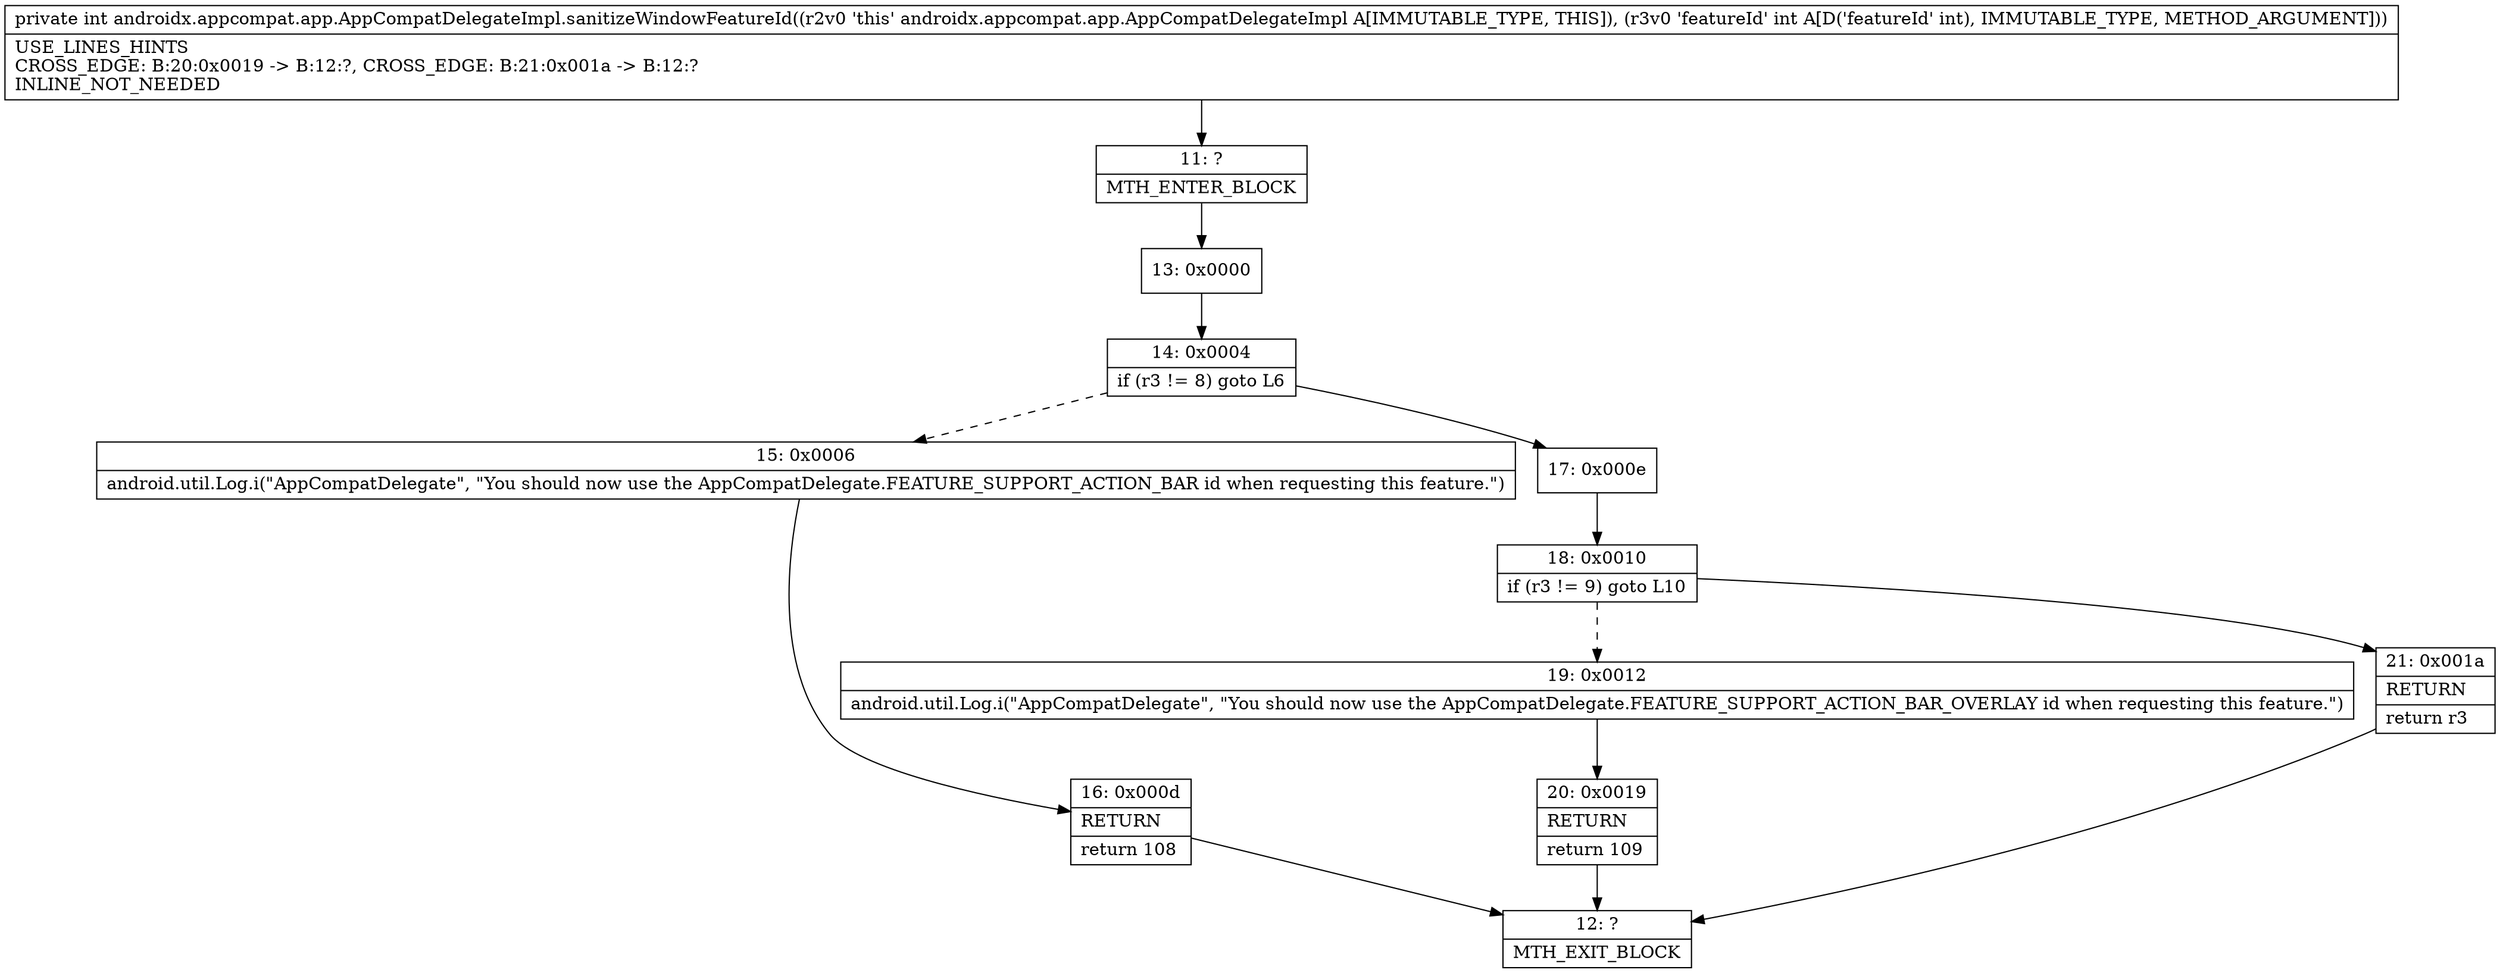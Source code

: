 digraph "CFG forandroidx.appcompat.app.AppCompatDelegateImpl.sanitizeWindowFeatureId(I)I" {
Node_11 [shape=record,label="{11\:\ ?|MTH_ENTER_BLOCK\l}"];
Node_13 [shape=record,label="{13\:\ 0x0000}"];
Node_14 [shape=record,label="{14\:\ 0x0004|if (r3 != 8) goto L6\l}"];
Node_15 [shape=record,label="{15\:\ 0x0006|android.util.Log.i(\"AppCompatDelegate\", \"You should now use the AppCompatDelegate.FEATURE_SUPPORT_ACTION_BAR id when requesting this feature.\")\l}"];
Node_16 [shape=record,label="{16\:\ 0x000d|RETURN\l|return 108\l}"];
Node_12 [shape=record,label="{12\:\ ?|MTH_EXIT_BLOCK\l}"];
Node_17 [shape=record,label="{17\:\ 0x000e}"];
Node_18 [shape=record,label="{18\:\ 0x0010|if (r3 != 9) goto L10\l}"];
Node_19 [shape=record,label="{19\:\ 0x0012|android.util.Log.i(\"AppCompatDelegate\", \"You should now use the AppCompatDelegate.FEATURE_SUPPORT_ACTION_BAR_OVERLAY id when requesting this feature.\")\l}"];
Node_20 [shape=record,label="{20\:\ 0x0019|RETURN\l|return 109\l}"];
Node_21 [shape=record,label="{21\:\ 0x001a|RETURN\l|return r3\l}"];
MethodNode[shape=record,label="{private int androidx.appcompat.app.AppCompatDelegateImpl.sanitizeWindowFeatureId((r2v0 'this' androidx.appcompat.app.AppCompatDelegateImpl A[IMMUTABLE_TYPE, THIS]), (r3v0 'featureId' int A[D('featureId' int), IMMUTABLE_TYPE, METHOD_ARGUMENT]))  | USE_LINES_HINTS\lCROSS_EDGE: B:20:0x0019 \-\> B:12:?, CROSS_EDGE: B:21:0x001a \-\> B:12:?\lINLINE_NOT_NEEDED\l}"];
MethodNode -> Node_11;Node_11 -> Node_13;
Node_13 -> Node_14;
Node_14 -> Node_15[style=dashed];
Node_14 -> Node_17;
Node_15 -> Node_16;
Node_16 -> Node_12;
Node_17 -> Node_18;
Node_18 -> Node_19[style=dashed];
Node_18 -> Node_21;
Node_19 -> Node_20;
Node_20 -> Node_12;
Node_21 -> Node_12;
}

